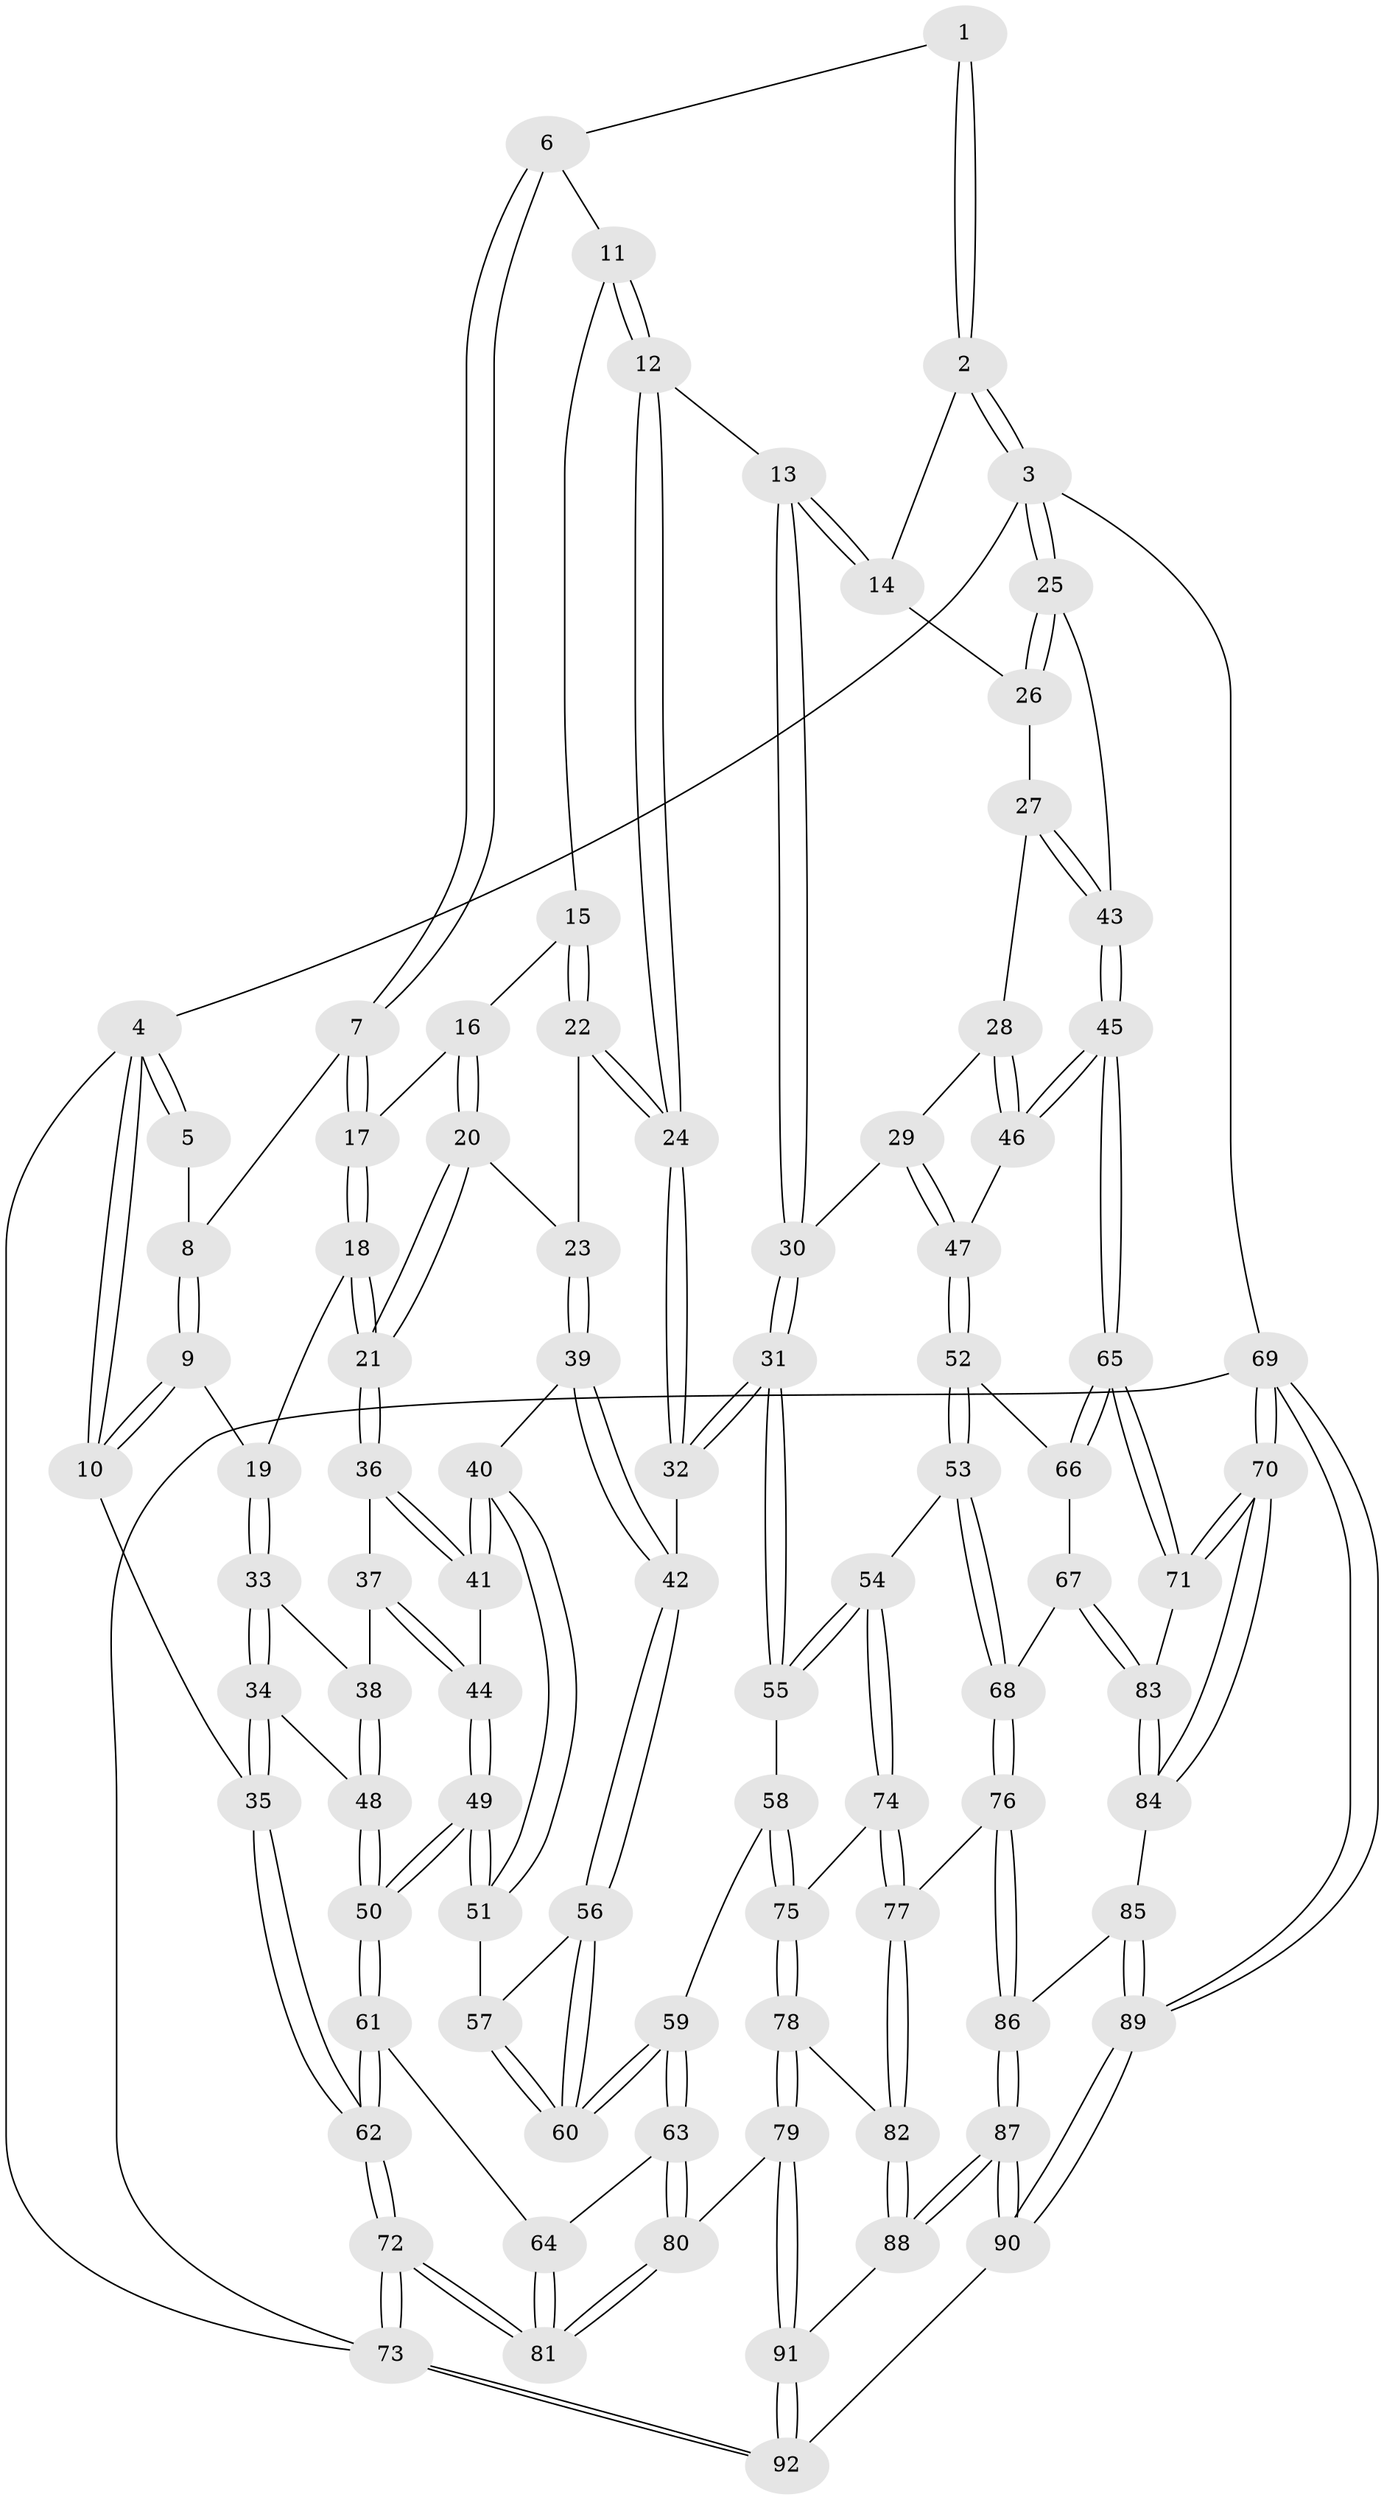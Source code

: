 // coarse degree distribution, {3: 0.15384615384615385, 6: 0.07692307692307693, 4: 0.46153846153846156, 5: 0.3076923076923077}
// Generated by graph-tools (version 1.1) at 2025/42/03/06/25 10:42:34]
// undirected, 92 vertices, 227 edges
graph export_dot {
graph [start="1"]
  node [color=gray90,style=filled];
  1 [pos="+0.3603085163234578+0"];
  2 [pos="+0.7307035144336932+0"];
  3 [pos="+1+0"];
  4 [pos="+0+0"];
  5 [pos="+0.04100310078234507+0"];
  6 [pos="+0.37957002008174484+0.02490354634372639"];
  7 [pos="+0.2231995185218397+0.08125938857501742"];
  8 [pos="+0.12065083625793518+0"];
  9 [pos="+0.06266492358323636+0.1851423876540509"];
  10 [pos="+0+0.18825680774638412"];
  11 [pos="+0.40485399168414016+0.07065973716960461"];
  12 [pos="+0.5864240402270704+0.1282133363992771"];
  13 [pos="+0.6742602679849292+0.09342786421191537"];
  14 [pos="+0.7294557180541166+0.04634091167042914"];
  15 [pos="+0.3381692352101236+0.16602490410904017"];
  16 [pos="+0.2676816818051573+0.15384327310592794"];
  17 [pos="+0.23055892570379893+0.14500763864596283"];
  18 [pos="+0.21856108062420251+0.15910660597093867"];
  19 [pos="+0.11818590179457275+0.2193182766639055"];
  20 [pos="+0.2961545702722419+0.2789097071962572"];
  21 [pos="+0.27069219219462115+0.2922188034873053"];
  22 [pos="+0.37953506551542426+0.24276837333963014"];
  23 [pos="+0.3766632657289434+0.24689762705823162"];
  24 [pos="+0.49378160591252257+0.24031810970235118"];
  25 [pos="+1+0.1749648412812334"];
  26 [pos="+0.7572836398468166+0.0702173382062432"];
  27 [pos="+0.8433015549819076+0.27162207769994007"];
  28 [pos="+0.8315367476469617+0.30156308788500585"];
  29 [pos="+0.8125477546648343+0.32418181655084216"];
  30 [pos="+0.6522872451726337+0.3729344420260647"];
  31 [pos="+0.6076743868474679+0.4634509117627546"];
  32 [pos="+0.511956251956857+0.3706738897332812"];
  33 [pos="+0.13081597326656938+0.304041438467248"];
  34 [pos="+0+0.38954584138751874"];
  35 [pos="+0+0.43597574775313136"];
  36 [pos="+0.2645135613979118+0.3022669417927686"];
  37 [pos="+0.1698980998554576+0.31767758101667976"];
  38 [pos="+0.13253339674785308+0.3054995702842102"];
  39 [pos="+0.3703903109758728+0.391044105181472"];
  40 [pos="+0.314141077869835+0.3811290527470774"];
  41 [pos="+0.2943234029870499+0.362662385711696"];
  42 [pos="+0.3736450946131865+0.3942234607483586"];
  43 [pos="+1+0.38102147188622804"];
  44 [pos="+0.21370617100457637+0.3885373329031811"];
  45 [pos="+1+0.4828050790100699"];
  46 [pos="+0.9072936459786729+0.47716071526105297"];
  47 [pos="+0.7632972833521157+0.5232583023935419"];
  48 [pos="+0.13944217278517582+0.4538524448439442"];
  49 [pos="+0.21742535521652762+0.48309651766458106"];
  50 [pos="+0.1728082661688595+0.510026780630264"];
  51 [pos="+0.218543611612261+0.4829562210379899"];
  52 [pos="+0.7610778490119469+0.5248972148017605"];
  53 [pos="+0.6857541505371073+0.5399147088541842"];
  54 [pos="+0.6805298236858056+0.5403072556438994"];
  55 [pos="+0.6156764632724698+0.5014664428964726"];
  56 [pos="+0.37309690501438375+0.43231105156297683"];
  57 [pos="+0.24918389670795255+0.4911320261649654"];
  58 [pos="+0.4880515211592971+0.5735088953480503"];
  59 [pos="+0.41709864588077933+0.5927319559283519"];
  60 [pos="+0.4153162634587166+0.5900226409163477"];
  61 [pos="+0.14079162667868517+0.5744978815060175"];
  62 [pos="+0+0.5497366393253809"];
  63 [pos="+0.35557902653389145+0.6932715758476304"];
  64 [pos="+0.16882810954238414+0.6249775241170838"];
  65 [pos="+1+0.5847102498513663"];
  66 [pos="+0.8290080199881705+0.595591996644055"];
  67 [pos="+0.9039087159672878+0.728102838150844"];
  68 [pos="+0.8618323521360821+0.7648771047313937"];
  69 [pos="+1+1"];
  70 [pos="+1+0.8528834232010435"];
  71 [pos="+1+0.6429653076583653"];
  72 [pos="+0+1"];
  73 [pos="+0+1"];
  74 [pos="+0.6755682372879505+0.6494467923211612"];
  75 [pos="+0.5677786904791257+0.7434679167125332"];
  76 [pos="+0.8549345255618519+0.7735201000577706"];
  77 [pos="+0.740291135658153+0.8025749886707534"];
  78 [pos="+0.5351140808044462+0.8408711291330708"];
  79 [pos="+0.46138832252851036+0.8967470371531773"];
  80 [pos="+0.3694960945220692+0.8114004156742677"];
  81 [pos="+0.040755558173266246+0.9160546430060059"];
  82 [pos="+0.7369200462628741+0.8071385789852914"];
  83 [pos="+1+0.667254032889494"];
  84 [pos="+0.9137680379675769+0.8871824806287062"];
  85 [pos="+0.9058136673724837+0.8885521271500527"];
  86 [pos="+0.9027358546170557+0.887898866393657"];
  87 [pos="+0.7901894674692067+1"];
  88 [pos="+0.7450768672359626+0.9412116111657919"];
  89 [pos="+1+1"];
  90 [pos="+0.7897209820213672+1"];
  91 [pos="+0.46238773198617134+0.9026860320695596"];
  92 [pos="+0.46450707407139397+1"];
  1 -- 2;
  1 -- 2;
  1 -- 6;
  2 -- 3;
  2 -- 3;
  2 -- 14;
  3 -- 4;
  3 -- 25;
  3 -- 25;
  3 -- 69;
  4 -- 5;
  4 -- 5;
  4 -- 10;
  4 -- 10;
  4 -- 73;
  5 -- 8;
  6 -- 7;
  6 -- 7;
  6 -- 11;
  7 -- 8;
  7 -- 17;
  7 -- 17;
  8 -- 9;
  8 -- 9;
  9 -- 10;
  9 -- 10;
  9 -- 19;
  10 -- 35;
  11 -- 12;
  11 -- 12;
  11 -- 15;
  12 -- 13;
  12 -- 24;
  12 -- 24;
  13 -- 14;
  13 -- 14;
  13 -- 30;
  13 -- 30;
  14 -- 26;
  15 -- 16;
  15 -- 22;
  15 -- 22;
  16 -- 17;
  16 -- 20;
  16 -- 20;
  17 -- 18;
  17 -- 18;
  18 -- 19;
  18 -- 21;
  18 -- 21;
  19 -- 33;
  19 -- 33;
  20 -- 21;
  20 -- 21;
  20 -- 23;
  21 -- 36;
  21 -- 36;
  22 -- 23;
  22 -- 24;
  22 -- 24;
  23 -- 39;
  23 -- 39;
  24 -- 32;
  24 -- 32;
  25 -- 26;
  25 -- 26;
  25 -- 43;
  26 -- 27;
  27 -- 28;
  27 -- 43;
  27 -- 43;
  28 -- 29;
  28 -- 46;
  28 -- 46;
  29 -- 30;
  29 -- 47;
  29 -- 47;
  30 -- 31;
  30 -- 31;
  31 -- 32;
  31 -- 32;
  31 -- 55;
  31 -- 55;
  32 -- 42;
  33 -- 34;
  33 -- 34;
  33 -- 38;
  34 -- 35;
  34 -- 35;
  34 -- 48;
  35 -- 62;
  35 -- 62;
  36 -- 37;
  36 -- 41;
  36 -- 41;
  37 -- 38;
  37 -- 44;
  37 -- 44;
  38 -- 48;
  38 -- 48;
  39 -- 40;
  39 -- 42;
  39 -- 42;
  40 -- 41;
  40 -- 41;
  40 -- 51;
  40 -- 51;
  41 -- 44;
  42 -- 56;
  42 -- 56;
  43 -- 45;
  43 -- 45;
  44 -- 49;
  44 -- 49;
  45 -- 46;
  45 -- 46;
  45 -- 65;
  45 -- 65;
  46 -- 47;
  47 -- 52;
  47 -- 52;
  48 -- 50;
  48 -- 50;
  49 -- 50;
  49 -- 50;
  49 -- 51;
  49 -- 51;
  50 -- 61;
  50 -- 61;
  51 -- 57;
  52 -- 53;
  52 -- 53;
  52 -- 66;
  53 -- 54;
  53 -- 68;
  53 -- 68;
  54 -- 55;
  54 -- 55;
  54 -- 74;
  54 -- 74;
  55 -- 58;
  56 -- 57;
  56 -- 60;
  56 -- 60;
  57 -- 60;
  57 -- 60;
  58 -- 59;
  58 -- 75;
  58 -- 75;
  59 -- 60;
  59 -- 60;
  59 -- 63;
  59 -- 63;
  61 -- 62;
  61 -- 62;
  61 -- 64;
  62 -- 72;
  62 -- 72;
  63 -- 64;
  63 -- 80;
  63 -- 80;
  64 -- 81;
  64 -- 81;
  65 -- 66;
  65 -- 66;
  65 -- 71;
  65 -- 71;
  66 -- 67;
  67 -- 68;
  67 -- 83;
  67 -- 83;
  68 -- 76;
  68 -- 76;
  69 -- 70;
  69 -- 70;
  69 -- 89;
  69 -- 89;
  69 -- 73;
  70 -- 71;
  70 -- 71;
  70 -- 84;
  70 -- 84;
  71 -- 83;
  72 -- 73;
  72 -- 73;
  72 -- 81;
  72 -- 81;
  73 -- 92;
  73 -- 92;
  74 -- 75;
  74 -- 77;
  74 -- 77;
  75 -- 78;
  75 -- 78;
  76 -- 77;
  76 -- 86;
  76 -- 86;
  77 -- 82;
  77 -- 82;
  78 -- 79;
  78 -- 79;
  78 -- 82;
  79 -- 80;
  79 -- 91;
  79 -- 91;
  80 -- 81;
  80 -- 81;
  82 -- 88;
  82 -- 88;
  83 -- 84;
  83 -- 84;
  84 -- 85;
  85 -- 86;
  85 -- 89;
  85 -- 89;
  86 -- 87;
  86 -- 87;
  87 -- 88;
  87 -- 88;
  87 -- 90;
  87 -- 90;
  88 -- 91;
  89 -- 90;
  89 -- 90;
  90 -- 92;
  91 -- 92;
  91 -- 92;
}
